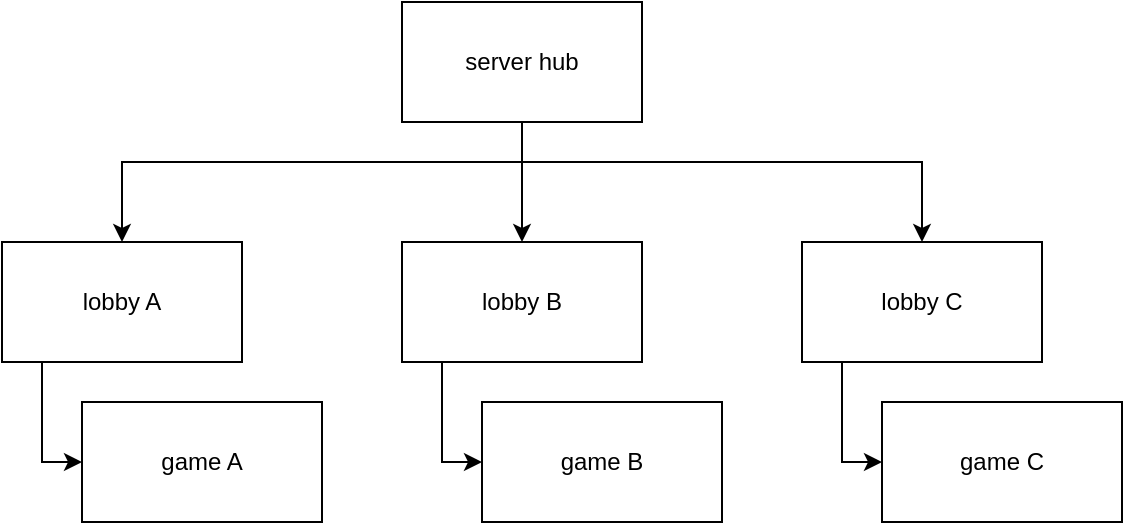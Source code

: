 <mxfile version="16.6.7" type="device"><diagram id="ZQ5GLyqz0-GMYzfum5Uo" name="Page-1"><mxGraphModel dx="1550" dy="835" grid="1" gridSize="10" guides="1" tooltips="1" connect="1" arrows="1" fold="1" page="1" pageScale="1" pageWidth="850" pageHeight="1100" math="0" shadow="0"><root><mxCell id="0"/><mxCell id="1" parent="0"/><mxCell id="bLhT5TScBlmWyPXoIKtS-13" style="edgeStyle=orthogonalEdgeStyle;rounded=0;orthogonalLoop=1;jettySize=auto;html=1;entryX=0.5;entryY=0;entryDx=0;entryDy=0;" edge="1" parent="1" source="bLhT5TScBlmWyPXoIKtS-1" target="bLhT5TScBlmWyPXoIKtS-4"><mxGeometry relative="1" as="geometry"/></mxCell><mxCell id="bLhT5TScBlmWyPXoIKtS-14" style="edgeStyle=orthogonalEdgeStyle;rounded=0;orthogonalLoop=1;jettySize=auto;html=1;entryX=0.5;entryY=0;entryDx=0;entryDy=0;" edge="1" parent="1" source="bLhT5TScBlmWyPXoIKtS-1" target="bLhT5TScBlmWyPXoIKtS-2"><mxGeometry relative="1" as="geometry"><Array as="points"><mxPoint x="420" y="200"/><mxPoint x="620" y="200"/></Array></mxGeometry></mxCell><mxCell id="bLhT5TScBlmWyPXoIKtS-15" style="edgeStyle=orthogonalEdgeStyle;rounded=0;orthogonalLoop=1;jettySize=auto;html=1;entryX=0.5;entryY=0;entryDx=0;entryDy=0;" edge="1" parent="1" source="bLhT5TScBlmWyPXoIKtS-1" target="bLhT5TScBlmWyPXoIKtS-3"><mxGeometry relative="1" as="geometry"><Array as="points"><mxPoint x="420" y="200"/><mxPoint x="220" y="200"/></Array></mxGeometry></mxCell><mxCell id="bLhT5TScBlmWyPXoIKtS-1" value="server hub" style="rounded=0;whiteSpace=wrap;html=1;" vertex="1" parent="1"><mxGeometry x="360" y="120" width="120" height="60" as="geometry"/></mxCell><mxCell id="bLhT5TScBlmWyPXoIKtS-12" style="edgeStyle=orthogonalEdgeStyle;rounded=0;orthogonalLoop=1;jettySize=auto;html=1;entryX=0;entryY=0.5;entryDx=0;entryDy=0;" edge="1" parent="1" source="bLhT5TScBlmWyPXoIKtS-2" target="bLhT5TScBlmWyPXoIKtS-8"><mxGeometry relative="1" as="geometry"><Array as="points"><mxPoint x="580" y="350"/></Array></mxGeometry></mxCell><mxCell id="bLhT5TScBlmWyPXoIKtS-2" value="lobby C" style="rounded=0;whiteSpace=wrap;html=1;" vertex="1" parent="1"><mxGeometry x="560" y="240" width="120" height="60" as="geometry"/></mxCell><mxCell id="bLhT5TScBlmWyPXoIKtS-10" style="edgeStyle=orthogonalEdgeStyle;rounded=0;orthogonalLoop=1;jettySize=auto;html=1;entryX=0;entryY=0.5;entryDx=0;entryDy=0;" edge="1" parent="1" source="bLhT5TScBlmWyPXoIKtS-3" target="bLhT5TScBlmWyPXoIKtS-5"><mxGeometry relative="1" as="geometry"><Array as="points"><mxPoint x="180" y="350"/></Array></mxGeometry></mxCell><mxCell id="bLhT5TScBlmWyPXoIKtS-3" value="lobby A" style="rounded=0;whiteSpace=wrap;html=1;" vertex="1" parent="1"><mxGeometry x="160" y="240" width="120" height="60" as="geometry"/></mxCell><mxCell id="bLhT5TScBlmWyPXoIKtS-11" style="edgeStyle=orthogonalEdgeStyle;rounded=0;orthogonalLoop=1;jettySize=auto;html=1;entryX=0;entryY=0.5;entryDx=0;entryDy=0;" edge="1" parent="1" source="bLhT5TScBlmWyPXoIKtS-4" target="bLhT5TScBlmWyPXoIKtS-7"><mxGeometry relative="1" as="geometry"><Array as="points"><mxPoint x="380" y="350"/></Array></mxGeometry></mxCell><mxCell id="bLhT5TScBlmWyPXoIKtS-4" value="lobby B" style="rounded=0;whiteSpace=wrap;html=1;" vertex="1" parent="1"><mxGeometry x="360" y="240" width="120" height="60" as="geometry"/></mxCell><mxCell id="bLhT5TScBlmWyPXoIKtS-5" value="game A" style="rounded=0;whiteSpace=wrap;html=1;" vertex="1" parent="1"><mxGeometry x="200" y="320" width="120" height="60" as="geometry"/></mxCell><mxCell id="bLhT5TScBlmWyPXoIKtS-7" value="game B" style="rounded=0;whiteSpace=wrap;html=1;" vertex="1" parent="1"><mxGeometry x="400" y="320" width="120" height="60" as="geometry"/></mxCell><mxCell id="bLhT5TScBlmWyPXoIKtS-8" value="game C" style="rounded=0;whiteSpace=wrap;html=1;" vertex="1" parent="1"><mxGeometry x="600" y="320" width="120" height="60" as="geometry"/></mxCell></root></mxGraphModel></diagram></mxfile>